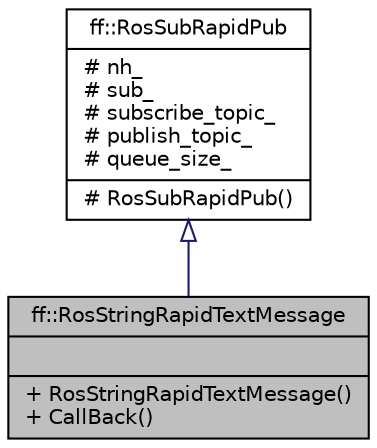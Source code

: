 digraph "ff::RosStringRapidTextMessage"
{
 // LATEX_PDF_SIZE
  edge [fontname="Helvetica",fontsize="10",labelfontname="Helvetica",labelfontsize="10"];
  node [fontname="Helvetica",fontsize="10",shape=record];
  Node1 [label="{ff::RosStringRapidTextMessage\n||+ RosStringRapidTextMessage()\l+ CallBack()\l}",height=0.2,width=0.4,color="black", fillcolor="grey75", style="filled", fontcolor="black",tooltip=" "];
  Node2 -> Node1 [dir="back",color="midnightblue",fontsize="10",style="solid",arrowtail="onormal",fontname="Helvetica"];
  Node2 [label="{ff::RosSubRapidPub\n|# nh_\l# sub_\l# subscribe_topic_\l# publish_topic_\l# queue_size_\l|# RosSubRapidPub()\l}",height=0.2,width=0.4,color="black", fillcolor="white", style="filled",URL="$classff_1_1RosSubRapidPub.html",tooltip=" "];
}
